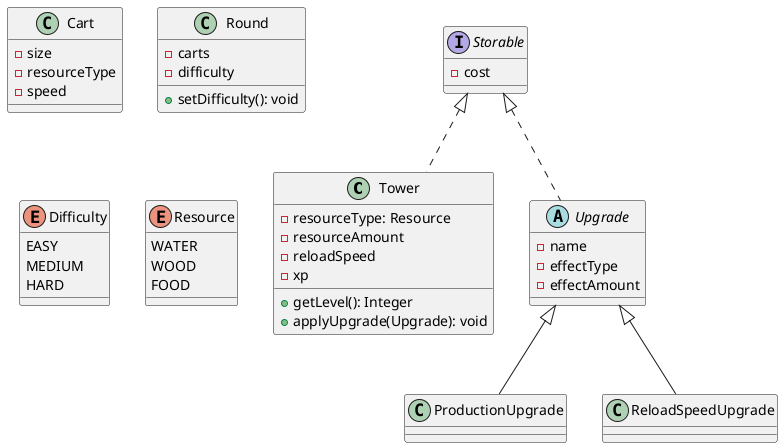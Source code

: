 @startuml
'https://plantuml.com/class-diagram

class Tower implements Storable {
    - resourceType: Resource
    - resourceAmount
    - reloadSpeed
    - xp

    + getLevel(): Integer
    + applyUpgrade(Upgrade): void
}

class Cart {
    - size
    - resourceType
    - speed
}

class Round {
    - carts
    - difficulty

    + setDifficulty(): void
}

enum Difficulty {
    EASY
    MEDIUM
    HARD
}

enum Resource {
    WATER
    WOOD
    FOOD
}

abstract Upgrade implements Storable {
    - name
    - effectType
    - effectAmount
}

class ProductionUpgrade extends Upgrade {
}

class ReloadSpeedUpgrade extends Upgrade {
}


interface Storable {
    - cost
}
@enduml
